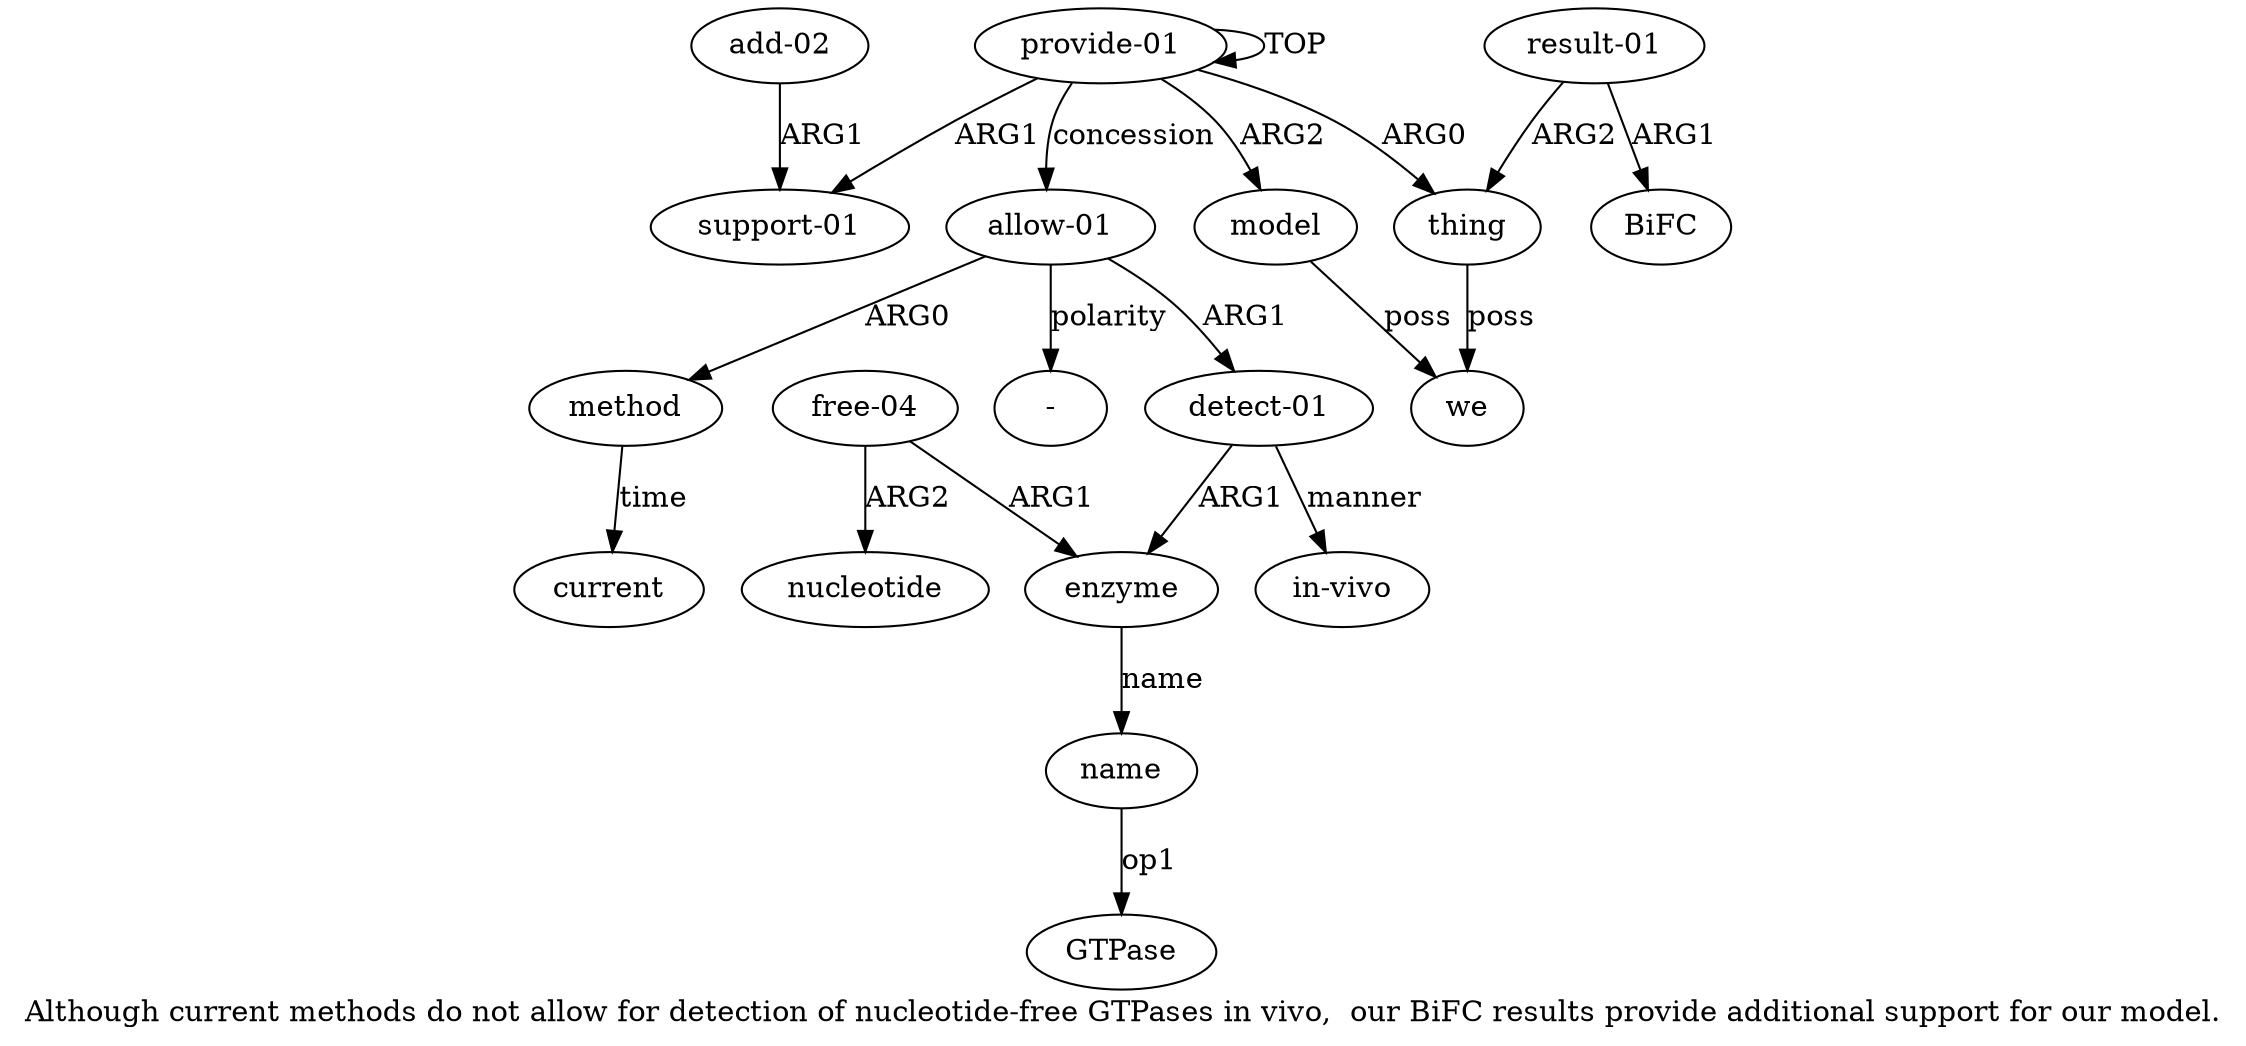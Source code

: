digraph  {
	graph [label="Although current methods do not allow for detection of nucleotide-free GTPases in vivo,  our BiFC results provide additional support \
for our model."];
	node [label="\N"];
	a15	 [color=black,
		gold_ind=15,
		gold_label=nucleotide,
		label=nucleotide,
		test_ind=15,
		test_label=nucleotide];
	a14	 [color=black,
		gold_ind=14,
		gold_label="free-04",
		label="free-04",
		test_ind=14,
		test_label="free-04"];
	a14 -> a15 [key=0,
	color=black,
	gold_label=ARG2,
	label=ARG2,
	test_label=ARG2];
a12 [color=black,
	gold_ind=12,
	gold_label=enzyme,
	label=enzyme,
	test_ind=12,
	test_label=enzyme];
a14 -> a12 [key=0,
color=black,
gold_label=ARG1,
label=ARG1,
test_label=ARG1];
a16 [color=black,
gold_ind=16,
gold_label="in-vivo",
label="in-vivo",
test_ind=16,
test_label="in-vivo"];
a11 [color=black,
gold_ind=11,
gold_label="detect-01",
label="detect-01",
test_ind=11,
test_label="detect-01"];
a11 -> a16 [key=0,
color=black,
gold_label=manner,
label=manner,
test_label=manner];
a11 -> a12 [key=0,
color=black,
gold_label=ARG1,
label=ARG1,
test_label=ARG1];
a10 [color=black,
gold_ind=10,
gold_label=current,
label=current,
test_ind=10,
test_label=current];
a13 [color=black,
gold_ind=13,
gold_label=name,
label=name,
test_ind=13,
test_label=name];
"a13 GTPase" [color=black,
gold_ind=-1,
gold_label=GTPase,
label=GTPase,
test_ind=-1,
test_label=GTPase];
a13 -> "a13 GTPase" [key=0,
color=black,
gold_label=op1,
label=op1,
test_label=op1];
a12 -> a13 [key=0,
color=black,
gold_label=name,
label=name,
test_label=name];
a1 [color=black,
gold_ind=1,
gold_label=thing,
label=thing,
test_ind=1,
test_label=thing];
a7 [color=black,
gold_ind=7,
gold_label=we,
label=we,
test_ind=7,
test_label=we];
a1 -> a7 [key=0,
color=black,
gold_label=poss,
label=poss,
test_label=poss];
a0 [color=black,
gold_ind=0,
gold_label="provide-01",
label="provide-01",
test_ind=0,
test_label="provide-01"];
a0 -> a1 [key=0,
color=black,
gold_label=ARG0,
label=ARG0,
test_label=ARG0];
a0 -> a0 [key=0,
color=black,
gold_label=TOP,
label=TOP,
test_label=TOP];
a4 [color=black,
gold_ind=4,
gold_label="support-01",
label="support-01",
test_ind=4,
test_label="support-01"];
a0 -> a4 [key=0,
color=black,
gold_label=ARG1,
label=ARG1,
test_label=ARG1];
a6 [color=black,
gold_ind=6,
gold_label=model,
label=model,
test_ind=6,
test_label=model];
a0 -> a6 [key=0,
color=black,
gold_label=ARG2,
label=ARG2,
test_label=ARG2];
a8 [color=black,
gold_ind=8,
gold_label="allow-01",
label="allow-01",
test_ind=8,
test_label="allow-01"];
a0 -> a8 [key=0,
color=black,
gold_label=concession,
label=concession,
test_label=concession];
a3 [color=black,
gold_ind=3,
gold_label=BiFC,
label=BiFC,
test_ind=3,
test_label=BiFC];
a2 [color=black,
gold_ind=2,
gold_label="result-01",
label="result-01",
test_ind=2,
test_label="result-01"];
a2 -> a1 [key=0,
color=black,
gold_label=ARG2,
label=ARG2,
test_label=ARG2];
a2 -> a3 [key=0,
color=black,
gold_label=ARG1,
label=ARG1,
test_label=ARG1];
a5 [color=black,
gold_ind=5,
gold_label="add-02",
label="add-02",
test_ind=5,
test_label="add-02"];
a5 -> a4 [key=0,
color=black,
gold_label=ARG1,
label=ARG1,
test_label=ARG1];
a6 -> a7 [key=0,
color=black,
gold_label=poss,
label=poss,
test_label=poss];
a9 [color=black,
gold_ind=9,
gold_label=method,
label=method,
test_ind=9,
test_label=method];
a9 -> a10 [key=0,
color=black,
gold_label=time,
label=time,
test_label=time];
a8 -> a11 [key=0,
color=black,
gold_label=ARG1,
label=ARG1,
test_label=ARG1];
a8 -> a9 [key=0,
color=black,
gold_label=ARG0,
label=ARG0,
test_label=ARG0];
"a8 -" [color=black,
gold_ind=-1,
gold_label="-",
label="-",
test_ind=-1,
test_label="-"];
a8 -> "a8 -" [key=0,
color=black,
gold_label=polarity,
label=polarity,
test_label=polarity];
}
